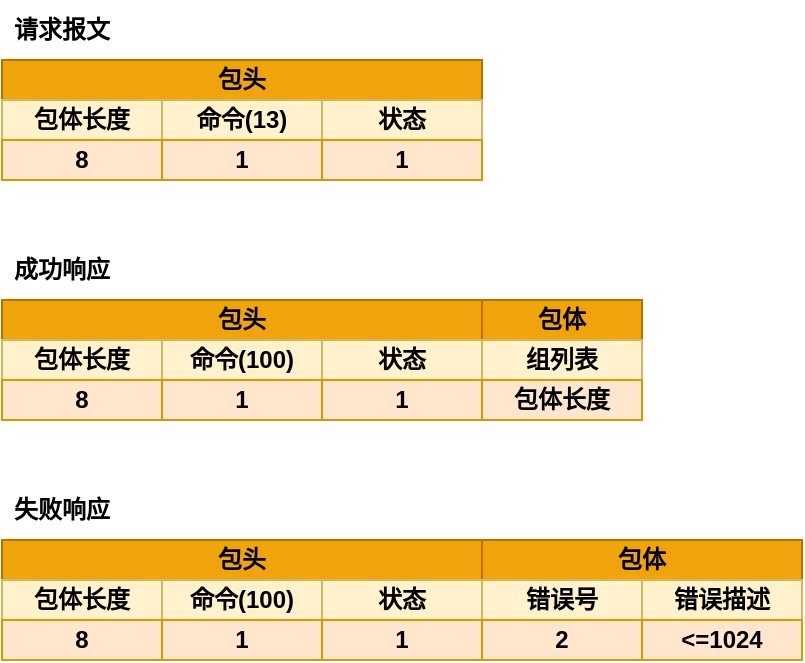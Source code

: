 <mxfile version="19.0.3" type="device"><diagram id="THfCVwG8Irwy3vgsdd8f" name="第 1 页"><mxGraphModel dx="706" dy="445" grid="1" gridSize="10" guides="1" tooltips="1" connect="1" arrows="1" fold="1" page="1" pageScale="1" pageWidth="1169" pageHeight="827" math="0" shadow="0"><root><mxCell id="0"/><mxCell id="1" parent="0"/><mxCell id="G3yqx84mKvNi5m6ugxO--1" value="&lt;b&gt;请求报文&lt;/b&gt;" style="text;html=1;strokeColor=none;fillColor=none;align=center;verticalAlign=middle;whiteSpace=wrap;rounded=0;" vertex="1" parent="1"><mxGeometry x="360" y="130" width="60" height="30" as="geometry"/></mxCell><mxCell id="G3yqx84mKvNi5m6ugxO--2" value="包头" style="rounded=0;whiteSpace=wrap;html=1;fillColor=#f0a30a;strokeColor=#BD7000;fontColor=#000000;fontStyle=1" vertex="1" parent="1"><mxGeometry x="360" y="160" width="240" height="20" as="geometry"/></mxCell><mxCell id="G3yqx84mKvNi5m6ugxO--3" value="包体长度" style="rounded=0;whiteSpace=wrap;html=1;fillColor=#fff2cc;strokeColor=#d6b656;fontStyle=1" vertex="1" parent="1"><mxGeometry x="360" y="180" width="80" height="20" as="geometry"/></mxCell><mxCell id="G3yqx84mKvNi5m6ugxO--4" value="命令(13)" style="rounded=0;whiteSpace=wrap;html=1;fillColor=#fff2cc;strokeColor=#d6b656;fontStyle=1" vertex="1" parent="1"><mxGeometry x="440" y="180" width="80" height="20" as="geometry"/></mxCell><mxCell id="G3yqx84mKvNi5m6ugxO--5" value="状态" style="rounded=0;whiteSpace=wrap;html=1;fillColor=#fff2cc;strokeColor=#d6b656;fontStyle=1" vertex="1" parent="1"><mxGeometry x="520" y="180" width="80" height="20" as="geometry"/></mxCell><mxCell id="G3yqx84mKvNi5m6ugxO--6" value="8" style="rounded=0;whiteSpace=wrap;html=1;fillColor=#ffe6cc;strokeColor=#d79b00;fontStyle=1" vertex="1" parent="1"><mxGeometry x="360" y="200" width="80" height="20" as="geometry"/></mxCell><mxCell id="G3yqx84mKvNi5m6ugxO--7" value="1" style="rounded=0;whiteSpace=wrap;html=1;fillColor=#ffe6cc;strokeColor=#d79b00;fontStyle=1" vertex="1" parent="1"><mxGeometry x="440" y="200" width="80" height="20" as="geometry"/></mxCell><mxCell id="G3yqx84mKvNi5m6ugxO--8" value="1" style="rounded=0;whiteSpace=wrap;html=1;fillColor=#ffe6cc;strokeColor=#d79b00;fontStyle=1" vertex="1" parent="1"><mxGeometry x="520" y="200" width="80" height="20" as="geometry"/></mxCell><mxCell id="G3yqx84mKvNi5m6ugxO--17" value="&lt;b&gt;成功响应&lt;/b&gt;" style="text;html=1;strokeColor=none;fillColor=none;align=center;verticalAlign=middle;whiteSpace=wrap;rounded=0;" vertex="1" parent="1"><mxGeometry x="360" y="250" width="60" height="30" as="geometry"/></mxCell><mxCell id="G3yqx84mKvNi5m6ugxO--18" value="包头" style="rounded=0;whiteSpace=wrap;html=1;fillColor=#f0a30a;strokeColor=#BD7000;fontColor=#000000;fontStyle=1" vertex="1" parent="1"><mxGeometry x="360" y="280" width="240" height="20" as="geometry"/></mxCell><mxCell id="G3yqx84mKvNi5m6ugxO--19" value="包体长度" style="rounded=0;whiteSpace=wrap;html=1;fillColor=#fff2cc;strokeColor=#d6b656;fontStyle=1" vertex="1" parent="1"><mxGeometry x="360" y="300" width="80" height="20" as="geometry"/></mxCell><mxCell id="G3yqx84mKvNi5m6ugxO--20" value="命令(100)" style="rounded=0;whiteSpace=wrap;html=1;fillColor=#fff2cc;strokeColor=#d6b656;fontStyle=1" vertex="1" parent="1"><mxGeometry x="440" y="300" width="80" height="20" as="geometry"/></mxCell><mxCell id="G3yqx84mKvNi5m6ugxO--21" value="状态" style="rounded=0;whiteSpace=wrap;html=1;fillColor=#fff2cc;strokeColor=#d6b656;fontStyle=1" vertex="1" parent="1"><mxGeometry x="520" y="300" width="80" height="20" as="geometry"/></mxCell><mxCell id="G3yqx84mKvNi5m6ugxO--22" value="8" style="rounded=0;whiteSpace=wrap;html=1;fillColor=#ffe6cc;strokeColor=#d79b00;fontStyle=1" vertex="1" parent="1"><mxGeometry x="360" y="320" width="80" height="20" as="geometry"/></mxCell><mxCell id="G3yqx84mKvNi5m6ugxO--23" value="1" style="rounded=0;whiteSpace=wrap;html=1;fillColor=#ffe6cc;strokeColor=#d79b00;fontStyle=1" vertex="1" parent="1"><mxGeometry x="440" y="320" width="80" height="20" as="geometry"/></mxCell><mxCell id="G3yqx84mKvNi5m6ugxO--24" value="1" style="rounded=0;whiteSpace=wrap;html=1;fillColor=#ffe6cc;strokeColor=#d79b00;fontStyle=1" vertex="1" parent="1"><mxGeometry x="520" y="320" width="80" height="20" as="geometry"/></mxCell><mxCell id="G3yqx84mKvNi5m6ugxO--25" value="&lt;b&gt;失败响应&lt;/b&gt;" style="text;html=1;strokeColor=none;fillColor=none;align=center;verticalAlign=middle;whiteSpace=wrap;rounded=0;" vertex="1" parent="1"><mxGeometry x="360" y="370" width="60" height="30" as="geometry"/></mxCell><mxCell id="G3yqx84mKvNi5m6ugxO--26" value="包头" style="rounded=0;whiteSpace=wrap;html=1;fillColor=#f0a30a;strokeColor=#BD7000;fontColor=#000000;fontStyle=1" vertex="1" parent="1"><mxGeometry x="360" y="400" width="240" height="20" as="geometry"/></mxCell><mxCell id="G3yqx84mKvNi5m6ugxO--27" value="包体长度" style="rounded=0;whiteSpace=wrap;html=1;fillColor=#fff2cc;strokeColor=#d6b656;fontStyle=1" vertex="1" parent="1"><mxGeometry x="360" y="420" width="80" height="20" as="geometry"/></mxCell><mxCell id="G3yqx84mKvNi5m6ugxO--28" value="命令(100)" style="rounded=0;whiteSpace=wrap;html=1;fillColor=#fff2cc;strokeColor=#d6b656;fontStyle=1" vertex="1" parent="1"><mxGeometry x="440" y="420" width="80" height="20" as="geometry"/></mxCell><mxCell id="G3yqx84mKvNi5m6ugxO--29" value="状态" style="rounded=0;whiteSpace=wrap;html=1;fillColor=#fff2cc;strokeColor=#d6b656;fontStyle=1" vertex="1" parent="1"><mxGeometry x="520" y="420" width="80" height="20" as="geometry"/></mxCell><mxCell id="G3yqx84mKvNi5m6ugxO--30" value="8" style="rounded=0;whiteSpace=wrap;html=1;fillColor=#ffe6cc;strokeColor=#d79b00;fontStyle=1" vertex="1" parent="1"><mxGeometry x="360" y="440" width="80" height="20" as="geometry"/></mxCell><mxCell id="G3yqx84mKvNi5m6ugxO--31" value="1" style="rounded=0;whiteSpace=wrap;html=1;fillColor=#ffe6cc;strokeColor=#d79b00;fontStyle=1" vertex="1" parent="1"><mxGeometry x="440" y="440" width="80" height="20" as="geometry"/></mxCell><mxCell id="G3yqx84mKvNi5m6ugxO--32" value="1" style="rounded=0;whiteSpace=wrap;html=1;fillColor=#ffe6cc;strokeColor=#d79b00;fontStyle=1" vertex="1" parent="1"><mxGeometry x="520" y="440" width="80" height="20" as="geometry"/></mxCell><mxCell id="G3yqx84mKvNi5m6ugxO--33" value="包体" style="rounded=0;whiteSpace=wrap;html=1;fillColor=#f0a30a;strokeColor=#BD7000;fontColor=#000000;fontStyle=1" vertex="1" parent="1"><mxGeometry x="600" y="400" width="160" height="20" as="geometry"/></mxCell><mxCell id="G3yqx84mKvNi5m6ugxO--34" value="错误号" style="rounded=0;whiteSpace=wrap;html=1;fillColor=#fff2cc;strokeColor=#d6b656;fontStyle=1" vertex="1" parent="1"><mxGeometry x="600" y="420" width="80" height="20" as="geometry"/></mxCell><mxCell id="G3yqx84mKvNi5m6ugxO--35" value="错误描述" style="rounded=0;whiteSpace=wrap;html=1;fillColor=#fff2cc;strokeColor=#d6b656;fontStyle=1" vertex="1" parent="1"><mxGeometry x="680" y="420" width="80" height="20" as="geometry"/></mxCell><mxCell id="G3yqx84mKvNi5m6ugxO--36" value="2" style="rounded=0;whiteSpace=wrap;html=1;fillColor=#ffe6cc;strokeColor=#d79b00;fontStyle=1" vertex="1" parent="1"><mxGeometry x="600" y="440" width="80" height="20" as="geometry"/></mxCell><mxCell id="G3yqx84mKvNi5m6ugxO--37" value="&amp;lt;=1024" style="rounded=0;whiteSpace=wrap;html=1;fillColor=#ffe6cc;strokeColor=#d79b00;fontStyle=1" vertex="1" parent="1"><mxGeometry x="680" y="440" width="80" height="20" as="geometry"/></mxCell><mxCell id="G3yqx84mKvNi5m6ugxO--38" value="包体" style="rounded=0;whiteSpace=wrap;html=1;fillColor=#f0a30a;strokeColor=#BD7000;fontColor=#000000;fontStyle=1" vertex="1" parent="1"><mxGeometry x="600" y="280" width="80" height="20" as="geometry"/></mxCell><mxCell id="G3yqx84mKvNi5m6ugxO--39" value="组列表" style="rounded=0;whiteSpace=wrap;html=1;fillColor=#fff2cc;strokeColor=#d6b656;fontStyle=1" vertex="1" parent="1"><mxGeometry x="600" y="300" width="80" height="20" as="geometry"/></mxCell><mxCell id="G3yqx84mKvNi5m6ugxO--41" value="包体长度" style="rounded=0;whiteSpace=wrap;html=1;fillColor=#ffe6cc;strokeColor=#d79b00;fontStyle=1" vertex="1" parent="1"><mxGeometry x="600" y="320" width="80" height="20" as="geometry"/></mxCell></root></mxGraphModel></diagram></mxfile>